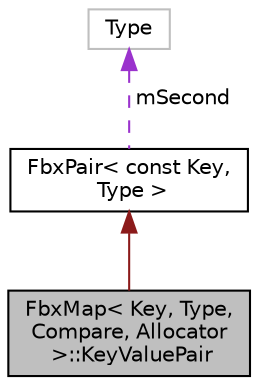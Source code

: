 digraph "FbxMap&lt; Key, Type, Compare, Allocator &gt;::KeyValuePair"
{
  edge [fontname="Helvetica",fontsize="10",labelfontname="Helvetica",labelfontsize="10"];
  node [fontname="Helvetica",fontsize="10",shape=record];
  Node2 [label="FbxMap\< Key, Type,\l Compare, Allocator\l \>::KeyValuePair",height=0.2,width=0.4,color="black", fillcolor="grey75", style="filled", fontcolor="black"];
  Node3 -> Node2 [dir="back",color="firebrick4",fontsize="10",style="solid",fontname="Helvetica"];
  Node3 [label="FbxPair\< const Key,\l Type \>",height=0.2,width=0.4,color="black", fillcolor="white", style="filled",URL="$class_fbx_pair.html"];
  Node4 -> Node3 [dir="back",color="darkorchid3",fontsize="10",style="dashed",label=" mSecond" ,fontname="Helvetica"];
  Node4 [label="Type",height=0.2,width=0.4,color="grey75", fillcolor="white", style="filled"];
}
